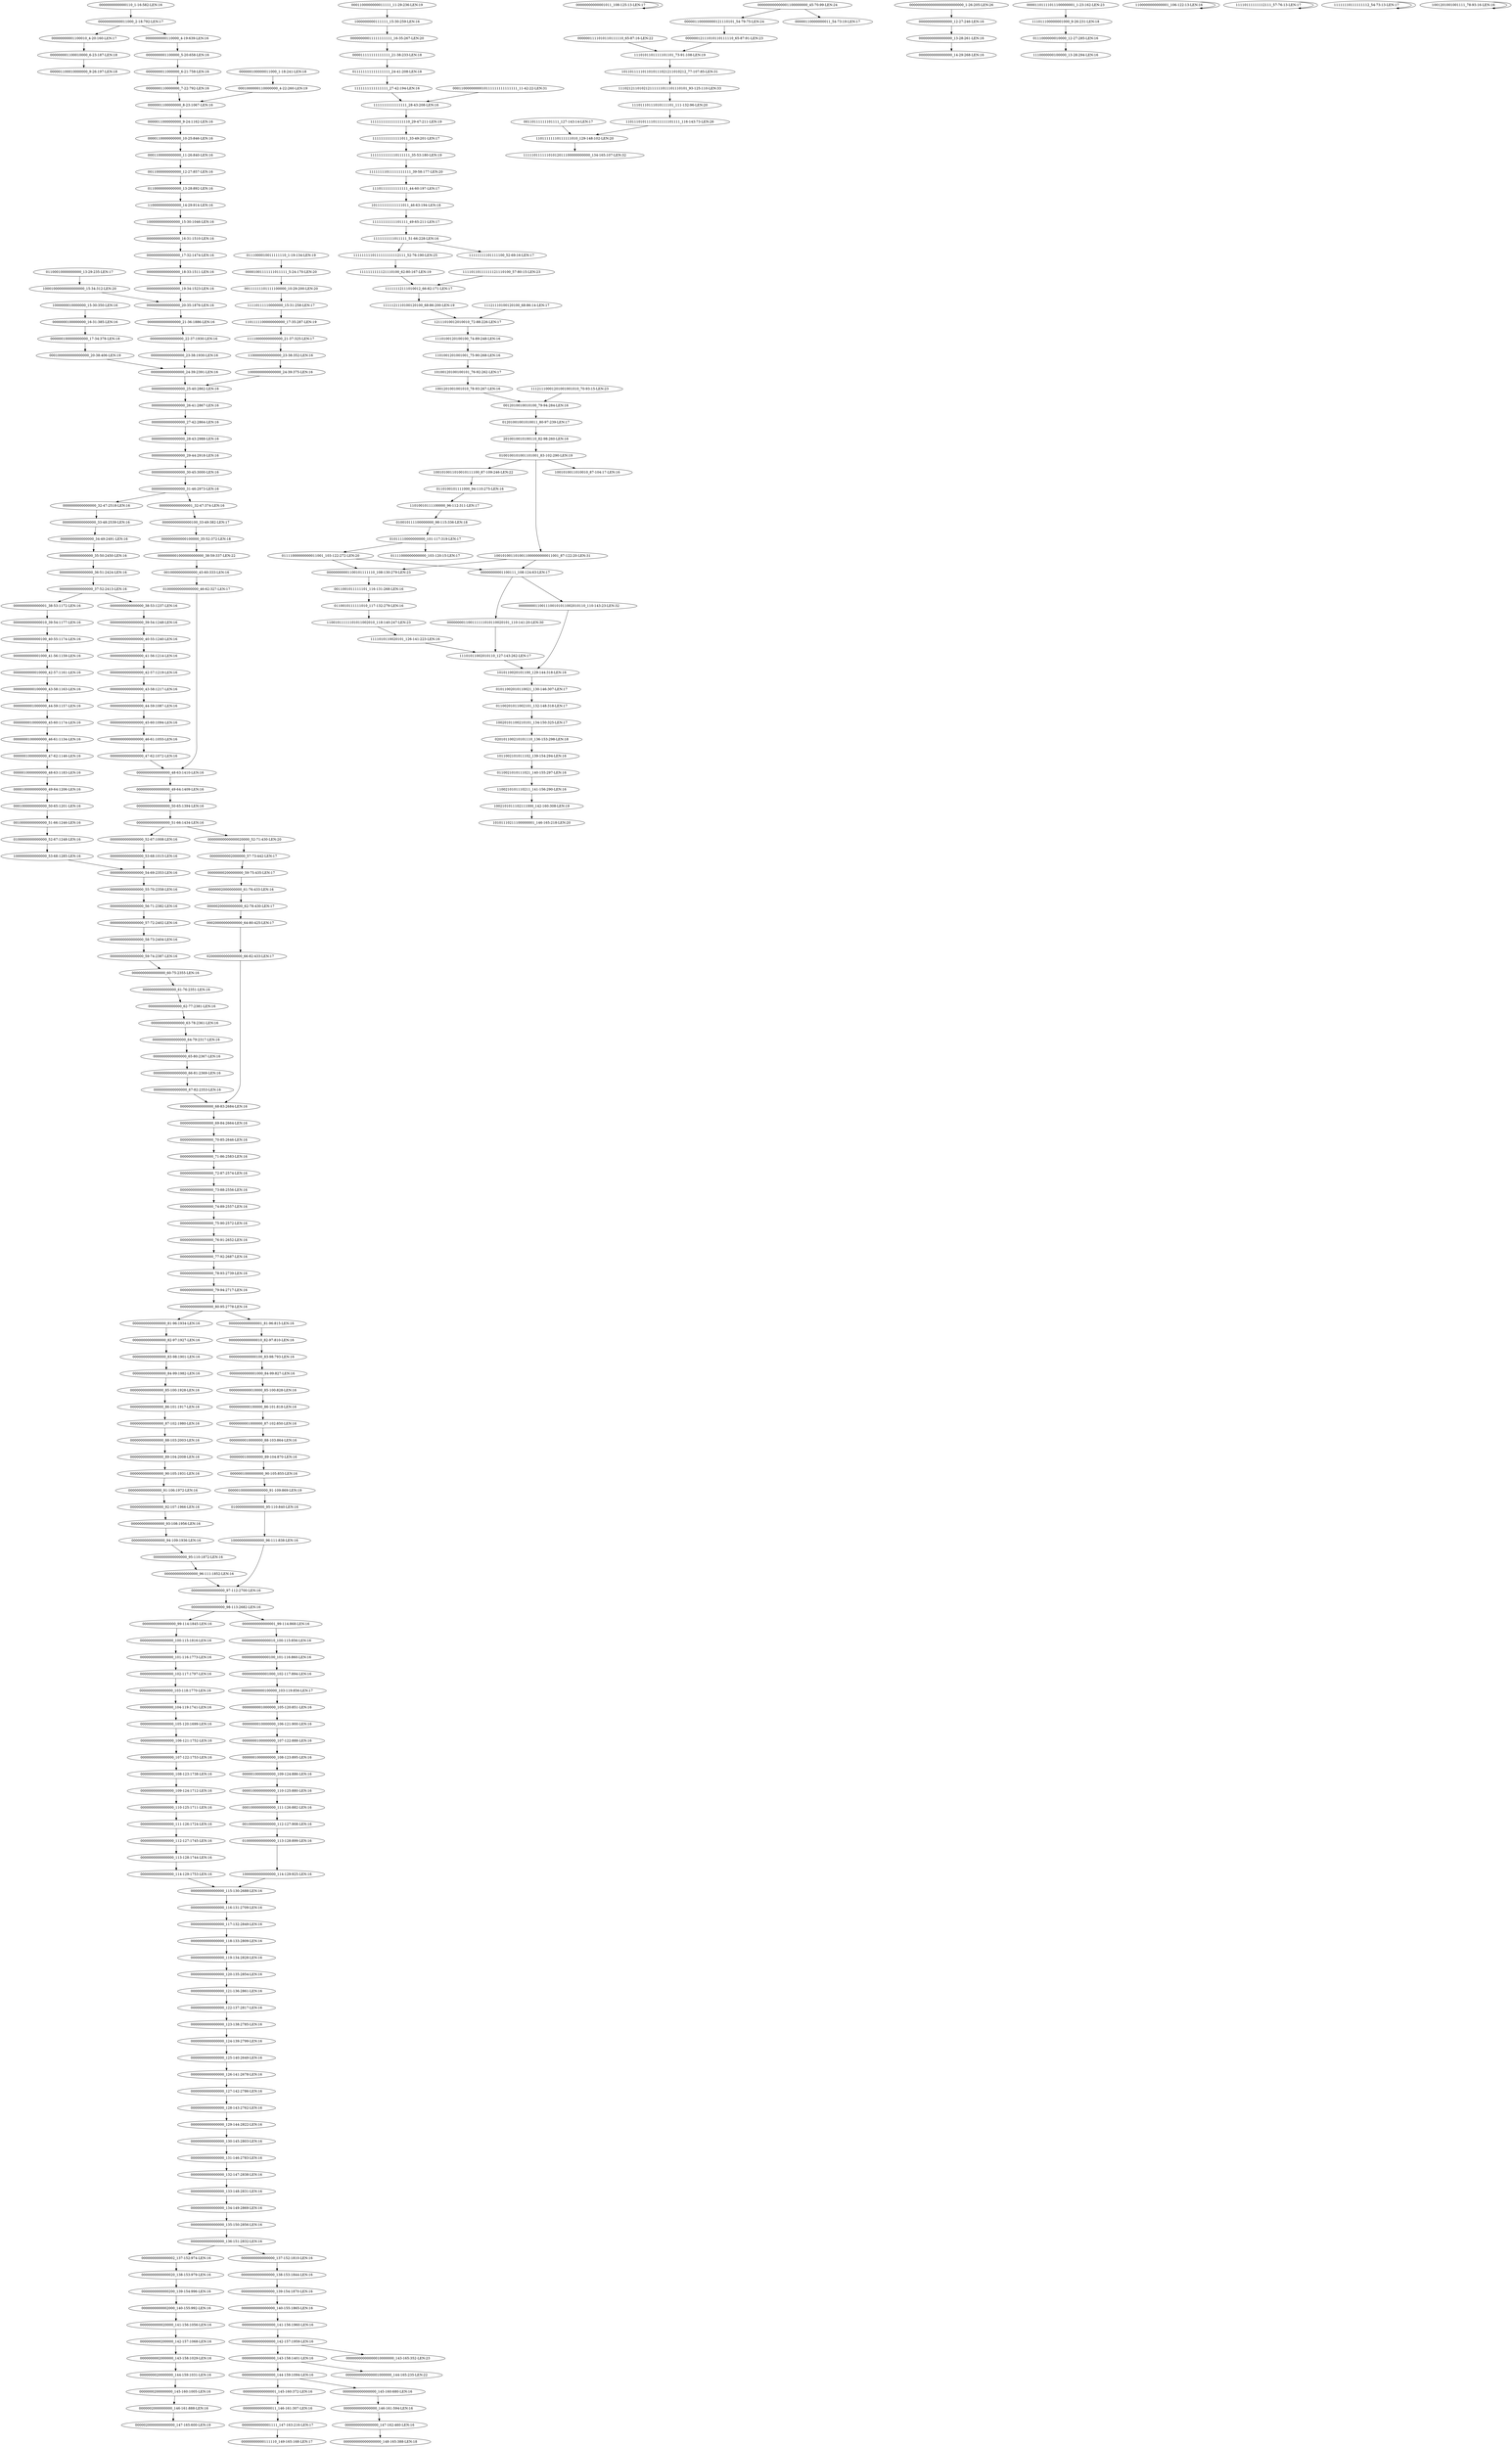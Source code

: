 digraph G {
    "0000000000001000_84-99:827-LEN:16" -> "0000000000010000_85-100:828-LEN:16";
    "0000000000000000_60-75:2355-LEN:16" -> "0000000000000000_61-76:2351-LEN:16";
    "0000000000000000_124-139:2799-LEN:16" -> "0000000000000000_125-140:2649-LEN:16";
    "0000000000000000_147-162:460-LEN:16" -> "000000000000000000_148-165:388-LEN:18";
    "0000000000000010_100-115:856-LEN:16" -> "0000000000000100_101-116:860-LEN:16";
    "1111121110100120100_68-86:200-LEN:19" -> "12111010012010010_72-88:226-LEN:17";
    "01100010000000000_13-29:235-LEN:17" -> "10001000000000000000_15-34:312-LEN:20";
    "0000000200000000_145-160:1005-LEN:16" -> "0000002000000000_146-161:888-LEN:16";
    "0000001100000000_8-23:1067-LEN:16" -> "0000011000000000_9-24:1162-LEN:16";
    "0000000000000000_40-55:1240-LEN:16" -> "0000000000000000_41-56:1214-LEN:16";
    "0000000000000000_116-131:2709-LEN:16" -> "0000000000000000_117-132:2849-LEN:16";
    "0000000000000000_135-150:2856-LEN:16" -> "0000000000000000_136-151:2832-LEN:16";
    "01011002010110021_130-146:307-LEN:17" -> "01100201011002101_132-148:318-LEN:17";
    "0000002000000000_61-76:433-LEN:16" -> "00000200000000000_62-78:430-LEN:17";
    "1111111111111111_27-42:194-LEN:16" -> "1111111111111111_28-43:208-LEN:16";
    "0000000000000000_59-74:2387-LEN:16" -> "0000000000000000_60-75:2355-LEN:16";
    "0000000000000000_58-73:2404-LEN:16" -> "0000000000000000_59-74:2387-LEN:16";
    "0000000110000000_7-22:792-LEN:16" -> "0000001100000000_8-23:1067-LEN:16";
    "0000000000000000_104-119:1741-LEN:16" -> "0000000000000000_105-120:1699-LEN:16";
    "1000000000000000_53-68:1285-LEN:16" -> "0000000000000000_54-69:2353-LEN:16";
    "0000000000000000_118-133:2809-LEN:16" -> "0000000000000000_119-134:2828-LEN:16";
    "0011001011111101_116-131:268-LEN:16" -> "0110010111111010_117-132:279-LEN:16";
    "020101100210101110_136-153:298-LEN:18" -> "1011002101011102_139-154:294-LEN:16";
    "0000000000000000_102-117:1797-LEN:16" -> "0000000000000000_103-118:1770-LEN:16";
    "011111111111111111_24-41:208-LEN:18" -> "1111111111111111_27-42:194-LEN:16";
    "11110000000000000_21-37:325-LEN:17" -> "1100000000000000_23-38:352-LEN:16";
    "00111111101111100000_10-29:200-LEN:20" -> "11110111110000000_15-31:258-LEN:17";
    "0000000000000000_20-35:1876-LEN:16" -> "0000000000000000_21-36:1886-LEN:16";
    "0010000000000000_45-60:333-LEN:16" -> "01000000000000000_46-62:327-LEN:17";
    "0000000000000001_38-53:1172-LEN:16" -> "0000000000000010_39-54:1177-LEN:16";
    "0000000000000000_35-50:2450-LEN:16" -> "0000000000000000_36-51:2424-LEN:16";
    "0000000000000000_127-142:2786-LEN:16" -> "0000000000000000_128-143:2762-LEN:16";
    "10020101100210101_134-150:325-LEN:17" -> "020101100210101110_136-153:298-LEN:18";
    "12111010012010010_72-88:226-LEN:17" -> "1110100120100100_74-89:248-LEN:16";
    "0000000000000000_99-114:1845-LEN:16" -> "0000000000000000_100-115:1816-LEN:16";
    "101111111111111011_46-63:194-LEN:18" -> "11111111111101111_49-65:211-LEN:17";
    "10001000000000000000_15-34:312-LEN:20" -> "0000000000000000_20-35:1876-LEN:16";
    "0011000000000000_12-27:857-LEN:16" -> "0110000000000000_13-28:892-LEN:16";
    "1000000000000000_96-111:838-LEN:16" -> "0000000000000000_97-112:2700-LEN:16";
    "000000100000000000_17-34:378-LEN:18" -> "0001000000000000000_20-38:406-LEN:19";
    "1001010011010010111100_87-109:246-LEN:22" -> "0110100101111000_94-110:275-LEN:16";
    "00000000000001011_108-125:13-LEN:17" -> "00000000000001011_108-125:13-LEN:17";
    "0000000000000000_105-120:1699-LEN:16" -> "0000000000000000_106-121:1752-LEN:16";
    "0000000000000000_82-97:1927-LEN:16" -> "0000000000000000_83-98:1901-LEN:16";
    "0000000000000000_52-67:1008-LEN:16" -> "0000000000000000_53-68:1015-LEN:16";
    "0000000000000000_46-61:1055-LEN:16" -> "0000000000000000_47-62:1072-LEN:16";
    "00110111111101111_127-143:14-LEN:17" -> "11011111110111111010_129-148:102-LEN:20";
    "0000010000000000_109-124:886-LEN:16" -> "0000100000000000_110-125:880-LEN:16";
    "1101001201001001_75-90:268-LEN:16" -> "10100120100100101_76-92:262-LEN:17";
    "111021211010212111111011101110101_93-125:110-LEN:33" -> "11101110111010111101_111-132:96-LEN:20";
    "0000000000000000_12-27:246-LEN:16" -> "0000000000000000_13-28:261-LEN:16";
    "01011110000000000_101-117:319-LEN:17" -> "01111000000000000_103-120:15-LEN:17";
    "01011110000000000_101-117:319-LEN:17" -> "01111000000000011001_103-122:272-LEN:20";
    "00000000000000100_33-49:382-LEN:17" -> "000000000000100000_35-52:372-LEN:18";
    "1001201001001010_78-93:267-LEN:16" -> "0012010010010100_79-94:284-LEN:16";
    "0000001000000000_47-62:1146-LEN:16" -> "0000010000000000_48-63:1183-LEN:16";
    "1010110020101100_129-144:318-LEN:16" -> "01011002010110021_130-146:307-LEN:17";
    "0000000000000000_109-124:1712-LEN:16" -> "0000000000000000_110-125:1711-LEN:16";
    "11011111110111111010_129-148:102-LEN:20" -> "11111011111101012011100000000000_134-165:107-LEN:32";
    "0000000000000000_146-161:594-LEN:16" -> "0000000000000000_147-162:460-LEN:16";
    "0000000000200000_142-157:1068-LEN:16" -> "0000000002000000_143-158:1029-LEN:16";
    "0000000000000010_82-97:810-LEN:16" -> "0000000000000100_83-98:793-LEN:16";
    "0000000000000000_74-89:2557-LEN:16" -> "0000000000000000_75-90:2572-LEN:16";
    "00000000001100010_4-20:160-LEN:17" -> "000000001100010000_6-23:187-LEN:18";
    "0000000000000000_26-41:2867-LEN:16" -> "0000000000000000_27-42:2864-LEN:16";
    "0000000000000000_100-115:1816-LEN:16" -> "0000000000000000_101-116:1773-LEN:16";
    "00000000001100101111110_108-130:279-LEN:23" -> "0011001011111101_116-131:268-LEN:16";
    "00000000011111111111_16-35:267-LEN:20" -> "000011111111111111_21-38:233-LEN:18";
    "0000000000000000_141-156:1960-LEN:16" -> "0000000000000000_142-157:1959-LEN:16";
    "0000000000000000_16-31:1510-LEN:16" -> "0000000000000000_17-32:1474-LEN:16";
    "0000000000000000_91-106:1972-LEN:16" -> "0000000000000000_92-107:1966-LEN:16";
    "0001000000110000000_4-22:260-LEN:19" -> "0000001100000000_8-23:1067-LEN:16";
    "0000000000000000_17-32:1474-LEN:16" -> "0000000000000000_18-33:1511-LEN:16";
    "0000000010000000_106-121:900-LEN:16" -> "0000000100000000_107-122:888-LEN:16";
    "000000001100010000_6-23:187-LEN:18" -> "000001100010000000_9-26:197-LEN:18";
    "1110101101111101101_73-91:108-LEN:19" -> "1011011111011010111021211010212_77-107:85-LEN:31";
    "0000000000000000_39-54:1248-LEN:16" -> "0000000000000000_40-55:1240-LEN:16";
    "0000000000000000_128-143:2762-LEN:16" -> "0000000000000000_129-144:2822-LEN:16";
    "0000000000000000_107-122:1753-LEN:16" -> "0000000000000000_108-123:1738-LEN:16";
    "0000000000000000_132-147:2838-LEN:16" -> "0000000000000000_133-148:2831-LEN:16";
    "0000000000000000_71-86:2583-LEN:16" -> "0000000000000000_72-87:2574-LEN:16";
    "1000000000111111_15-30:259-LEN:16" -> "00000000011111111111_16-35:267-LEN:20";
    "0000000001000000_44-59:1157-LEN:16" -> "0000000010000000_45-60:1174-LEN:16";
    "02000000000000000_66-82:433-LEN:17" -> "0000000000000000_68-83:2684-LEN:16";
    "0000000000000000_143-158:1401-LEN:16" -> "0000000000000000_144-159:1094-LEN:16";
    "0000000000000000_143-158:1401-LEN:16" -> "0000000000000001000000_144-165:235-LEN:22";
    "0000000000000000_142-157:1959-LEN:16" -> "0000000000000000_143-158:1401-LEN:16";
    "0000000000000000_142-157:1959-LEN:16" -> "00000000000000010000000_143-165:352-LEN:23";
    "0000000020000000_144-159:1031-LEN:16" -> "0000000200000000_145-160:1005-LEN:16";
    "0000000000000000_133-148:2831-LEN:16" -> "0000000000000000_134-149:2869-LEN:16";
    "1100000000000000_14-29:914-LEN:16" -> "1000000000000000_15-30:1046-LEN:16";
    "000000001100111111010110020101_110-141:20-LEN:30" -> "11101011002010110_127-143:262-LEN:17";
    "0000000000000000_92-107:1966-LEN:16" -> "0000000000000000_93-108:1956-LEN:16";
    "0000000000000002_137-152:974-LEN:16" -> "0000000000000020_138-153:979-LEN:16";
    "000011111111111111_21-38:233-LEN:18" -> "011111111111111111_24-41:208-LEN:18";
    "0100000000000000_95-110:840-LEN:16" -> "1000000000000000_96-111:838-LEN:16";
    "0000000000000000_19-34:1523-LEN:16" -> "0000000000000000_20-35:1876-LEN:16";
    "0000000000000000_22-37:1930-LEN:16" -> "0000000000000000_23-38:1930-LEN:16";
    "1111111111111111_28-43:208-LEN:16" -> "1111111111111111110_29-47:211-LEN:19";
    "00000000002000000_57-73:442-LEN:17" -> "00000000200000000_59-75:435-LEN:17";
    "1000000000000000_15-30:1046-LEN:16" -> "0000000000000000_16-31:1510-LEN:16";
    "0000000000000000_125-140:2649-LEN:16" -> "0000000000000000_126-141:2678-LEN:16";
    "0111000000010000_12-27:285-LEN:16" -> "1110000000100000_13-28:294-LEN:16";
    "0000000000000000_48-63:1410-LEN:16" -> "0000000000000000_49-64:1409-LEN:16";
    "0000000000001000_41-56:1159-LEN:16" -> "0000000000010000_42-57:1161-LEN:16";
    "0000000000000000_144-159:1094-LEN:16" -> "0000000000000001_145-160:372-LEN:16";
    "0000000000000000_144-159:1094-LEN:16" -> "0000000000000000_145-160:680-LEN:16";
    "10100120100100101_76-92:262-LEN:17" -> "1001201001001010_78-93:267-LEN:16";
    "0000000010000000_88-103:864-LEN:16" -> "0000000100000000_89-104:870-LEN:16";
    "0000000000000000_140-155:1865-LEN:16" -> "0000000000000000_141-156:1960-LEN:16";
    "00000000001100111_108-124:63-LEN:17" -> "000000001100111111010110020101_110-141:20-LEN:30";
    "00000000001100111_108-124:63-LEN:17" -> "00000000110011100101011002010110_110-143:23-LEN:32";
    "1100000000000001_106-122:13-LEN:16" -> "1100000000000001_106-122:13-LEN:16";
    "0000000000000000_81-96:1934-LEN:16" -> "0000000000000000_82-97:1927-LEN:16";
    "0000000000000000_114-129:1753-LEN:16" -> "0000000000000000_115-130:2688-LEN:16";
    "0000000000000000_49-64:1409-LEN:16" -> "0000000000000000_50-65:1394-LEN:16";
    "0000000000000000_97-112:2700-LEN:16" -> "0000000000000000_98-113:2682-LEN:16";
    "0000000000000000_95-110:1872-LEN:16" -> "0000000000000000_96-111:1852-LEN:16";
    "0000000000000000_80-95:2778-LEN:16" -> "0000000000000000_81-96:1934-LEN:16";
    "0000000000000000_80-95:2778-LEN:16" -> "0000000000000001_81-96:815-LEN:16";
    "0000000000000000_117-132:2849-LEN:16" -> "0000000000000000_118-133:2809-LEN:16";
    "00000000000001111_147-163:216-LEN:17" -> "00000000000111110_149-165:168-LEN:17";
    "0000000000000000_36-51:2424-LEN:16" -> "0000000000000000_37-52:2413-LEN:16";
    "0000000000000000_73-88:2556-LEN:16" -> "0000000000000000_74-89:2557-LEN:16";
    "0000000000000000_89-104:2008-LEN:16" -> "0000000000000000_90-105:1931-LEN:16";
    "0000010000000000000_91-109:869-LEN:19" -> "0100000000000000_95-110:840-LEN:16";
    "0000000000000000_98-113:2682-LEN:16" -> "0000000000000000_99-114:1845-LEN:16";
    "0000000000000000_98-113:2682-LEN:16" -> "0000000000000001_99-114:868-LEN:16";
    "0000000000000000_57-72:2402-LEN:16" -> "0000000000000000_58-73:2404-LEN:16";
    "0000000000000200_139-154:996-LEN:16" -> "0000000000002000_140-155:992-LEN:16";
    "0000000000000000_53-68:1015-LEN:16" -> "0000000000000000_54-69:2353-LEN:16";
    "000000000000100000_35-52:372-LEN:18" -> "0000000001000000000000_38-59:337-LEN:22";
    "11010010111100000_96-112:311-LEN:17" -> "010010111100000000_98-115:336-LEN:18";
    "0000000000000000_76-91:2652-LEN:16" -> "0000000000000000_77-92:2687-LEN:16";
    "0000000000000001_145-160:372-LEN:16" -> "0000000000000011_146-161:307-LEN:16";
    "0000000000000000_54-69:2353-LEN:16" -> "0000000000000000_55-70:2358-LEN:16";
    "0000110000000000_10-25:846-LEN:16" -> "0001100000000000_11-26:840-LEN:16";
    "11110111111112111_57-76:13-LEN:17" -> "11110111111112111_57-76:13-LEN:17";
    "00000000000011000_2-18:792-LEN:17" -> "00000000001100010_4-20:160-LEN:17";
    "00000000000011000_2-18:792-LEN:17" -> "0000000000110000_4-19:639-LEN:16";
    "0000000000000000_90-105:1931-LEN:16" -> "0000000000000000_91-106:1972-LEN:16";
    "11111111111101111_49-65:211-LEN:17" -> "1111111111011111_51-66:228-LEN:16";
    "0000000000000000_31-46:2973-LEN:16" -> "0000000000000000_32-47:2518-LEN:16";
    "0000000000000000_31-46:2973-LEN:16" -> "0000000000000001_32-47:374-LEN:16";
    "0000000000000000_24-39:2391-LEN:16" -> "0000000000000000_25-40:2862-LEN:16";
    "0110000000000000_13-28:892-LEN:16" -> "1100000000000000_14-29:914-LEN:16";
    "1001010011010011000000000011001_87-122:20-LEN:31" -> "00000000001100101111110_108-130:279-LEN:23";
    "1001010011010011000000000011001_87-122:20-LEN:31" -> "00000000001100111_108-124:63-LEN:17";
    "0000000000000000_32-47:2518-LEN:16" -> "0000000000000000_33-48:2539-LEN:16";
    "0000000000000000_103-118:1770-LEN:16" -> "0000000000000000_104-119:1741-LEN:16";
    "0000000000000000_86-101:1917-LEN:16" -> "0000000000000000_87-102:1980-LEN:16";
    "00020000000000000_64-80:425-LEN:17" -> "02000000000000000_66-82:433-LEN:17";
    "0000000000000100_83-98:793-LEN:16" -> "0000000000001000_84-99:827-LEN:16";
    "0000000000000000_38-53:1237-LEN:16" -> "0000000000000000_39-54:1248-LEN:16";
    "0000000000010000_85-100:828-LEN:16" -> "0000000000100000_86-101:818-LEN:16";
    "01100201011002101_132-148:318-LEN:17" -> "10020101100210101_134-150:325-LEN:17";
    "2010010010100110_82-98:260-LEN:16" -> "0100100101001101001_83-102:290-LEN:19";
    "0000000000000000_93-108:1956-LEN:16" -> "0000000000000000_94-109:1936-LEN:16";
    "0000000000000001_99-114:868-LEN:16" -> "0000000000000010_100-115:856-LEN:16";
    "0000000000000000_108-123:1738-LEN:16" -> "0000000000000000_109-124:1712-LEN:16";
    "0000000001000000000000_38-59:337-LEN:22" -> "0010000000000000_45-60:333-LEN:16";
    "0000000100000000_89-104:870-LEN:16" -> "0000001000000000_90-105:855-LEN:16";
    "0000000000000000_47-62:1072-LEN:16" -> "0000000000000000_48-63:1410-LEN:16";
    "1000000000000000_114-129:925-LEN:16" -> "0000000000000000_115-130:2688-LEN:16";
    "0000000000000000_101-116:1773-LEN:16" -> "0000000000000000_102-117:1797-LEN:16";
    "0000000000000000_113-128:1744-LEN:16" -> "0000000000000000_114-129:1753-LEN:16";
    "0000001111010110111110_65-87:16-LEN:22" -> "1110101101111101101_73-91:108-LEN:19";
    "0000000000000000_28-43:2988-LEN:16" -> "0000000000000000_29-44:2918-LEN:16";
    "1111111111011111_51-66:228-LEN:16" -> "1111111110111111111112111_52-76:190-LEN:25";
    "1111111111011111_51-66:228-LEN:16" -> "11111111101111100_52-69:16-LEN:17";
    "0000000000000000_41-56:1214-LEN:16" -> "0000000000000000_42-57:1219-LEN:16";
    "0000000000000000_29-44:2918-LEN:16" -> "0000000000000000_30-45:3000-LEN:16";
    "0000000000000000_68-83:2684-LEN:16" -> "0000000000000000_69-84:2664-LEN:16";
    "0000000000000100_40-55:1174-LEN:16" -> "0000000000001000_41-56:1159-LEN:16";
    "0100000000000000_52-67:1248-LEN:16" -> "1000000000000000_53-68:1285-LEN:16";
    "0000100000000000_110-125:880-LEN:16" -> "0001000000000000_111-126:882-LEN:16";
    "1111111110111111111112111_52-76:190-LEN:25" -> "1111111111121110100_62-80:167-LEN:19";
    "1100000000000000_23-38:352-LEN:16" -> "1000000000000000_24-39:375-LEN:16";
    "0000000000000000_64-79:2317-LEN:16" -> "0000000000000000_65-80:2367-LEN:16";
    "0000000000020000_141-156:1056-LEN:16" -> "0000000000200000_142-157:1068-LEN:16";
    "0000000000100000_43-58:1163-LEN:16" -> "0000000001000000_44-59:1157-LEN:16";
    "0000000000000000_130-145:2803-LEN:16" -> "0000000000000000_131-146:2783-LEN:16";
    "11101011002010110_127-143:262-LEN:17" -> "1010110020101100_129-144:318-LEN:16";
    "0000000000000000_43-58:1217-LEN:16" -> "0000000000000000_44-59:1087-LEN:16";
    "0001100000000011111_11-29:236-LEN:19" -> "1000000000111111_15-30:259-LEN:16";
    "0000000000000000_134-149:2869-LEN:16" -> "0000000000000000_135-150:2856-LEN:16";
    "11111111111111011_33-49:201-LEN:17" -> "1111111111110111111_35-53:180-LEN:19";
    "0000000000000011_146-161:307-LEN:16" -> "00000000000001111_147-163:216-LEN:17";
    "11001011111101011002010_118-140:247-LEN:23" -> "1111010110020101_126-141:223-LEN:16";
    "0000000002000000_143-158:1029-LEN:16" -> "0000000020000000_144-159:1031-LEN:16";
    "0000000000000000_78-93:2739-LEN:16" -> "0000000000000000_79-94:2717-LEN:16";
    "0000000000100000_86-101:818-LEN:16" -> "0000000001000000_87-102:850-LEN:16";
    "0000000000000000_122-137:2817-LEN:16" -> "0000000000000000_123-138:2785-LEN:16";
    "0001000000000000_50-65:1201-LEN:16" -> "0010000000000000_51-66:1246-LEN:16";
    "0000000000000000_25-40:2862-LEN:16" -> "0000000000000000_26-41:2867-LEN:16";
    "0000000000000000_50-65:1394-LEN:16" -> "0000000000000000_51-66:1434-LEN:16";
    "0000000000000000_70-85:2646-LEN:16" -> "0000000000000000_71-86:2583-LEN:16";
    "0110021010111021_140-155:297-LEN:16" -> "1100210101110211_141-156:290-LEN:16";
    "0000000000000000_84-99:1982-LEN:16" -> "0000000000000000_85-100:1928-LEN:16";
    "0010000000000000_51-66:1246-LEN:16" -> "0100000000000000_52-67:1248-LEN:16";
    "0000002000000000_146-161:888-LEN:16" -> "0000020000000000000_147-165:600-LEN:19";
    "00000000000000000000000000_1-26:205-LEN:26" -> "0000000000000000_12-27:246-LEN:16";
    "000001100000000121110101_54-79:75-LEN:24" -> "00000012111010110111110_65-87:91-LEN:23";
    "1101111100000000000_17-35:287-LEN:19" -> "11110000000000000_21-37:325-LEN:17";
    "0111000010011111110_1-19:134-LEN:19" -> "00001001111111011111_5-24:170-LEN:20";
    "0000000000001000_102-117:894-LEN:16" -> "00000000000100000_103-119:856-LEN:17";
    "0000000100000000_16-31:385-LEN:16" -> "000000100000000000_17-34:378-LEN:18";
    "0000000000000000_45-60:1094-LEN:16" -> "0000000000000000_46-61:1055-LEN:16";
    "01111000000000011001_103-122:272-LEN:20" -> "00000000001100101111110_108-130:279-LEN:23";
    "01111000000000011001_103-122:272-LEN:20" -> "00000000001100111_108-124:63-LEN:17";
    "0000000000000000_63-78:2361-LEN:16" -> "0000000000000000_64-79:2317-LEN:16";
    "11110111110000000_15-31:258-LEN:17" -> "1101111100000000000_17-35:287-LEN:19";
    "0000000000000000_37-52:2413-LEN:16" -> "0000000000000001_38-53:1172-LEN:16";
    "0000000000000000_37-52:2413-LEN:16" -> "0000000000000000_38-53:1237-LEN:16";
    "0000000000000000_123-138:2785-LEN:16" -> "0000000000000000_124-139:2799-LEN:16";
    "11111112111010012_66-82:171-LEN:17" -> "1111121110100120100_68-86:200-LEN:19";
    "0000000000110000_4-19:639-LEN:16" -> "0000000001100000_5-20:658-LEN:16";
    "0000000000002000_140-155:992-LEN:16" -> "0000000000020000_141-156:1056-LEN:16";
    "1111111111110111111_35-53:180-LEN:19" -> "11111111011111111111_39-58:177-LEN:20";
    "0000000000000000_111-126:1724-LEN:16" -> "0000000000000000_112-127:1745-LEN:16";
    "0000100000000000_49-64:1206-LEN:16" -> "0001000000000000_50-65:1201-LEN:16";
    "1011011111011010111021211010212_77-107:85-LEN:31" -> "111021211010212111111011101110101_93-125:110-LEN:33";
    "0012010010010100_79-94:284-LEN:16" -> "01201001001010011_80-97:239-LEN:17";
    "0000010000000000_48-63:1183-LEN:16" -> "0000100000000000_49-64:1206-LEN:16";
    "0000000000000001_81-96:815-LEN:16" -> "0000000000000010_82-97:810-LEN:16";
    "0000000000000010_39-54:1177-LEN:16" -> "0000000000000100_40-55:1174-LEN:16";
    "0000000000000000_87-102:1980-LEN:16" -> "0000000000000000_88-103:2003-LEN:16";
    "0000000000000110_1-16:582-LEN:16" -> "00000000000011000_2-18:792-LEN:17";
    "0000000000000001_32-47:374-LEN:16" -> "00000000000000100_33-49:382-LEN:17";
    "0000000000000000_88-103:2003-LEN:16" -> "0000000000000000_89-104:2008-LEN:16";
    "0000000000000000_139-154:1870-LEN:16" -> "0000000000000000_140-155:1865-LEN:16";
    "0000000000000000_145-160:680-LEN:16" -> "0000000000000000_146-161:594-LEN:16";
    "01201001001010011_80-97:239-LEN:17" -> "2010010010100110_82-98:260-LEN:16";
    "0000000000000000_62-77:2381-LEN:16" -> "0000000000000000_63-78:2361-LEN:16";
    "11111111011111111111_39-58:177-LEN:20" -> "11101111111111111_44-60:197-LEN:17";
    "11110110111111121110100_57-80:15-LEN:23" -> "11111112111010012_66-82:171-LEN:17";
    "111011100000001000_9-26:231-LEN:18" -> "0111000000010000_12-27:285-LEN:16";
    "000000000000001100000000_45-70:99-LEN:24" -> "00000110000000011_54-73:19-LEN:17";
    "000000000000001100000000_45-70:99-LEN:24" -> "000001100000000121110101_54-79:75-LEN:24";
    "00000000000000020000_52-71:430-LEN:20" -> "00000000002000000_57-73:442-LEN:17";
    "1011002101011102_139-154:294-LEN:16" -> "0110021010111021_140-155:297-LEN:16";
    "0000000000000000_61-76:2351-LEN:16" -> "0000000000000000_62-77:2381-LEN:16";
    "0000000001100000_5-20:658-LEN:16" -> "0000000011000000_6-21:758-LEN:16";
    "0000000000000000_42-57:1219-LEN:16" -> "0000000000000000_43-58:1217-LEN:16";
    "0001100000000000_11-26:840-LEN:16" -> "0011000000000000_12-27:857-LEN:16";
    "0000000100000000_46-61:1134-LEN:16" -> "0000001000000000_47-62:1146-LEN:16";
    "0000000000000000_79-94:2717-LEN:16" -> "0000000000000000_80-95:2778-LEN:16";
    "0110010111111010_117-132:279-LEN:16" -> "11001011111101011002010_118-140:247-LEN:23";
    "0001100000000010111111111111111_11-42:22-LEN:31" -> "1111111111111111_28-43:208-LEN:16";
    "0000000000000000_65-80:2367-LEN:16" -> "0000000000000000_66-81:2369-LEN:16";
    "0110100101111000_94-110:275-LEN:16" -> "11010010111100000_96-112:311-LEN:17";
    "0000000000000100_101-116:860-LEN:16" -> "0000000000001000_102-117:894-LEN:16";
    "0000011000000000_9-24:1162-LEN:16" -> "0000110000000000_10-25:846-LEN:16";
    "0000000000000000_75-90:2572-LEN:16" -> "0000000000000000_76-91:2652-LEN:16";
    "000000100000011000_1-18:241-LEN:18" -> "0001000000110000000_4-22:260-LEN:19";
    "0000000000000020_138-153:979-LEN:16" -> "0000000000000200_139-154:996-LEN:16";
    "0000000000000000_110-125:1711-LEN:16" -> "0000000000000000_111-126:1724-LEN:16";
    "1111010110020101_126-141:223-LEN:16" -> "11101011002010110_127-143:262-LEN:17";
    "0000000000000000_120-135:2854-LEN:16" -> "0000000000000000_121-136:2861-LEN:16";
    "0000000000000000_96-111:1852-LEN:16" -> "0000000000000000_97-112:2700-LEN:16";
    "11121110001201001001010_70-93:15-LEN:23" -> "0012010010010100_79-94:284-LEN:16";
    "1111111111121110100_62-80:167-LEN:19" -> "11111112111010012_66-82:171-LEN:17";
    "0000000000000000_106-121:1752-LEN:16" -> "0000000000000000_107-122:1753-LEN:16";
    "0100100101001101001_83-102:290-LEN:19" -> "1001010011010010111100_87-109:246-LEN:22";
    "0100100101001101001_83-102:290-LEN:19" -> "1001010011010011000000000011001_87-122:20-LEN:31";
    "0100100101001101001_83-102:290-LEN:19" -> "1001010011010010_87-104:17-LEN:16";
    "0000000000000000_126-141:2678-LEN:16" -> "0000000000000000_127-142:2786-LEN:16";
    "010010111100000000_98-115:336-LEN:18" -> "01011110000000000_101-117:319-LEN:17";
    "0000000100000000_107-122:888-LEN:16" -> "0000001000000000_108-123:895-LEN:16";
    "0000000000000000_94-109:1936-LEN:16" -> "0000000000000000_95-110:1872-LEN:16";
    "11121110100120100_68-86:14-LEN:17" -> "12111010012010010_72-88:226-LEN:17";
    "00000012111010110111110_65-87:91-LEN:23" -> "1110101101111101101_73-91:108-LEN:19";
    "0000001000000000_108-123:895-LEN:16" -> "0000010000000000_109-124:886-LEN:16";
    "1002101011102111000_142-160:308-LEN:19" -> "10101110211100000001_146-165:218-LEN:20";
    "11011101011110111111101111_116-143:73-LEN:26" -> "11011111110111111010_129-148:102-LEN:20";
    "1000000010000000_15-30:350-LEN:16" -> "0000000100000000_16-31:385-LEN:16";
    "0000000000000000_137-152:1810-LEN:16" -> "0000000000000000_138-153:1844-LEN:16";
    "11101111111111111_44-60:197-LEN:17" -> "101111111111111011_46-63:194-LEN:18";
    "0100000000000000_113-128:899-LEN:16" -> "1000000000000000_114-129:925-LEN:16";
    "0000000000000000_119-134:2828-LEN:16" -> "0000000000000000_120-135:2854-LEN:16";
    "0000000000000000_77-92:2687-LEN:16" -> "0000000000000000_78-93:2739-LEN:16";
    "0000000000000000_115-130:2688-LEN:16" -> "0000000000000000_116-131:2709-LEN:16";
    "0000000000000000_56-71:2382-LEN:16" -> "0000000000000000_57-72:2402-LEN:16";
    "00001101111011100000001_1-23:162-LEN:23" -> "111011100000001000_9-26:231-LEN:18";
    "11111110111111112_54-73:13-LEN:17" -> "11111110111111112_54-73:13-LEN:17";
    "0000000000000000_121-136:2861-LEN:16" -> "0000000000000000_122-137:2817-LEN:16";
    "0000000000000000_18-33:1511-LEN:16" -> "0000000000000000_19-34:1523-LEN:16";
    "0000000000000000_23-38:1930-LEN:16" -> "0000000000000000_24-39:2391-LEN:16";
    "1001201001001111_78-93:16-LEN:16" -> "1001201001001111_78-93:16-LEN:16";
    "0001000000000000000_20-38:406-LEN:19" -> "0000000000000000_24-39:2391-LEN:16";
    "0000000000000000_51-66:1434-LEN:16" -> "0000000000000000_52-67:1008-LEN:16";
    "0000000000000000_51-66:1434-LEN:16" -> "00000000000000020000_52-71:430-LEN:20";
    "0000000000000000_85-100:1928-LEN:16" -> "0000000000000000_86-101:1917-LEN:16";
    "00000000110011100101011002010110_110-143:23-LEN:32" -> "1010110020101100_129-144:318-LEN:16";
    "0000000000000000_44-59:1087-LEN:16" -> "0000000000000000_45-60:1094-LEN:16";
    "0000000000000000_69-84:2664-LEN:16" -> "0000000000000000_70-85:2646-LEN:16";
    "00001001111111011111_5-24:170-LEN:20" -> "00111111101111100000_10-29:200-LEN:20";
    "00000000200000000_59-75:435-LEN:17" -> "0000002000000000_61-76:433-LEN:16";
    "1000000000000000_24-39:375-LEN:16" -> "0000000000000000_25-40:2862-LEN:16";
    "0000000000000000_83-98:1901-LEN:16" -> "0000000000000000_84-99:1982-LEN:16";
    "0000000000000000_33-48:2539-LEN:16" -> "0000000000000000_34-49:2491-LEN:16";
    "11101110111010111101_111-132:96-LEN:20" -> "11011101011110111111101111_116-143:73-LEN:26";
    "0000000000000000_131-146:2783-LEN:16" -> "0000000000000000_132-147:2838-LEN:16";
    "0000000000000000_55-70:2358-LEN:16" -> "0000000000000000_56-71:2382-LEN:16";
    "0000000001000000_105-120:851-LEN:16" -> "0000000010000000_106-121:900-LEN:16";
    "0000000000000000_67-82:2353-LEN:16" -> "0000000000000000_68-83:2684-LEN:16";
    "0000000000000000_66-81:2369-LEN:16" -> "0000000000000000_67-82:2353-LEN:16";
    "00000000000100000_103-119:856-LEN:17" -> "0000000001000000_105-120:851-LEN:16";
    "0000000010000000_45-60:1174-LEN:16" -> "0000000100000000_46-61:1134-LEN:16";
    "1110100120100100_74-89:248-LEN:16" -> "1101001201001001_75-90:268-LEN:16";
    "0000000000000000_27-42:2864-LEN:16" -> "0000000000000000_28-43:2988-LEN:16";
    "0000000000000000_13-28:261-LEN:16" -> "0000000000000000_14-29:268-LEN:16";
    "0000000001000000_87-102:850-LEN:16" -> "0000000010000000_88-103:864-LEN:16";
    "1111111111111111110_29-47:211-LEN:19" -> "11111111111111011_33-49:201-LEN:17";
    "0000000000000000_129-144:2822-LEN:16" -> "0000000000000000_130-145:2803-LEN:16";
    "0000000000000000_136-151:2832-LEN:16" -> "0000000000000002_137-152:974-LEN:16";
    "0000000000000000_136-151:2832-LEN:16" -> "0000000000000000_137-152:1810-LEN:16";
    "0000000000000000_34-49:2491-LEN:16" -> "0000000000000000_35-50:2450-LEN:16";
    "0000000011000000_6-21:758-LEN:16" -> "0000000110000000_7-22:792-LEN:16";
    "0000000000000000_72-87:2574-LEN:16" -> "0000000000000000_73-88:2556-LEN:16";
    "01000000000000000_46-62:327-LEN:17" -> "0000000000000000_48-63:1410-LEN:16";
    "0000000000000000_112-127:1745-LEN:16" -> "0000000000000000_113-128:1744-LEN:16";
    "0010000000000000_112-127:908-LEN:16" -> "0100000000000000_113-128:899-LEN:16";
    "0000000000010000_42-57:1161-LEN:16" -> "0000000000100000_43-58:1163-LEN:16";
    "0000000000000000_21-36:1886-LEN:16" -> "0000000000000000_22-37:1930-LEN:16";
    "1100210101110211_141-156:290-LEN:16" -> "1002101011102111000_142-160:308-LEN:19";
    "0000000000000000_138-153:1844-LEN:16" -> "0000000000000000_139-154:1870-LEN:16";
    "0000000000000000_30-45:3000-LEN:16" -> "0000000000000000_31-46:2973-LEN:16";
    "00000200000000000_62-78:430-LEN:17" -> "00020000000000000_64-80:425-LEN:17";
    "0001000000000000_111-126:882-LEN:16" -> "0010000000000000_112-127:908-LEN:16";
    "0000001000000000_90-105:855-LEN:16" -> "0000010000000000000_91-109:869-LEN:19";
}
